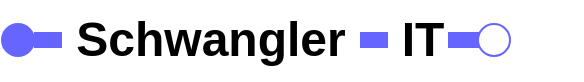 <mxfile version="20.0.4" type="device"><diagram id="1bZ0pHIPzyvEJEsy4C_D" name="Page-1"><mxGraphModel dx="621" dy="406" grid="0" gridSize="10" guides="1" tooltips="1" connect="1" arrows="1" fold="1" page="1" pageScale="1" pageWidth="827" pageHeight="1169" math="0" shadow="0"><root><mxCell id="0"/><mxCell id="1" parent="0"/><mxCell id="krhH7uRMmoiYqtNFLBt5-2" value="IT" style="text;strokeColor=none;fillColor=none;html=1;fontSize=24;fontStyle=1;verticalAlign=middle;align=center;fontColor=#000000;" vertex="1" parent="1"><mxGeometry x="267" y="170" width="160" height="40" as="geometry"/></mxCell><mxCell id="krhH7uRMmoiYqtNFLBt5-3" value="Schwangler" style="text;strokeColor=none;fillColor=none;html=1;fontSize=24;fontStyle=1;verticalAlign=middle;align=center;fontColor=#000000;" vertex="1" parent="1"><mxGeometry x="161" y="170" width="160" height="40" as="geometry"/></mxCell><mxCell id="krhH7uRMmoiYqtNFLBt5-4" value="" style="rounded=0;whiteSpace=wrap;html=1;fontColor=#6666FF;strokeColor=none;fillColor=#6666FF;" vertex="1" parent="1"><mxGeometry x="316" y="186" width="14" height="8" as="geometry"/></mxCell><mxCell id="krhH7uRMmoiYqtNFLBt5-5" value="" style="rounded=0;whiteSpace=wrap;html=1;fontColor=#000000;strokeColor=none;fillColor=#6666FF;" vertex="1" parent="1"><mxGeometry x="360" y="186" width="18" height="8" as="geometry"/></mxCell><mxCell id="krhH7uRMmoiYqtNFLBt5-6" value="" style="rounded=0;whiteSpace=wrap;html=1;fontColor=#6666FF;strokeColor=none;fillColor=#6666FF;" vertex="1" parent="1"><mxGeometry x="153" y="186" width="14" height="8" as="geometry"/></mxCell><mxCell id="krhH7uRMmoiYqtNFLBt5-7" value="" style="ellipse;whiteSpace=wrap;html=1;aspect=fixed;fontColor=#6666FF;fillColor=#6666FF;strokeColor=#6666FF;" vertex="1" parent="1"><mxGeometry x="137" y="182" width="16" height="16" as="geometry"/></mxCell><mxCell id="krhH7uRMmoiYqtNFLBt5-8" value="" style="ellipse;whiteSpace=wrap;html=1;aspect=fixed;fontColor=#6666FF;fillColor=#FFFFFF;strokeColor=#6666FF;" vertex="1" parent="1"><mxGeometry x="375" y="182" width="16" height="16" as="geometry"/></mxCell></root></mxGraphModel></diagram></mxfile>